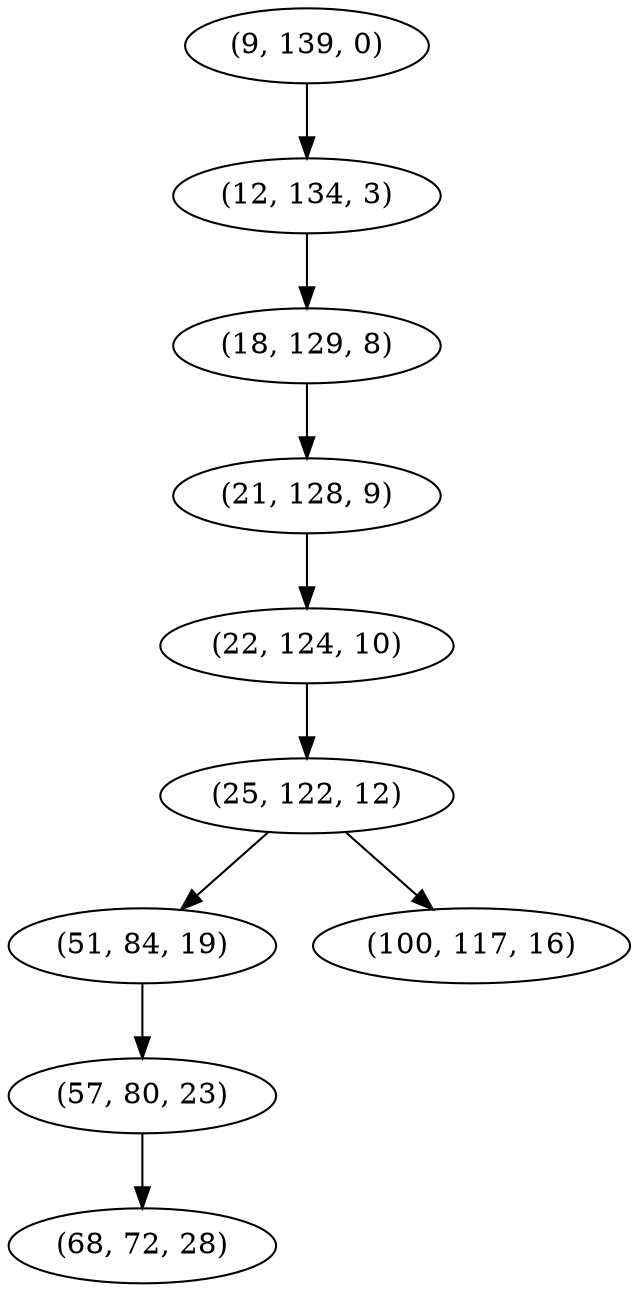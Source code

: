 digraph tree {
    "(9, 139, 0)";
    "(12, 134, 3)";
    "(18, 129, 8)";
    "(21, 128, 9)";
    "(22, 124, 10)";
    "(25, 122, 12)";
    "(51, 84, 19)";
    "(57, 80, 23)";
    "(68, 72, 28)";
    "(100, 117, 16)";
    "(9, 139, 0)" -> "(12, 134, 3)";
    "(12, 134, 3)" -> "(18, 129, 8)";
    "(18, 129, 8)" -> "(21, 128, 9)";
    "(21, 128, 9)" -> "(22, 124, 10)";
    "(22, 124, 10)" -> "(25, 122, 12)";
    "(25, 122, 12)" -> "(51, 84, 19)";
    "(25, 122, 12)" -> "(100, 117, 16)";
    "(51, 84, 19)" -> "(57, 80, 23)";
    "(57, 80, 23)" -> "(68, 72, 28)";
}
